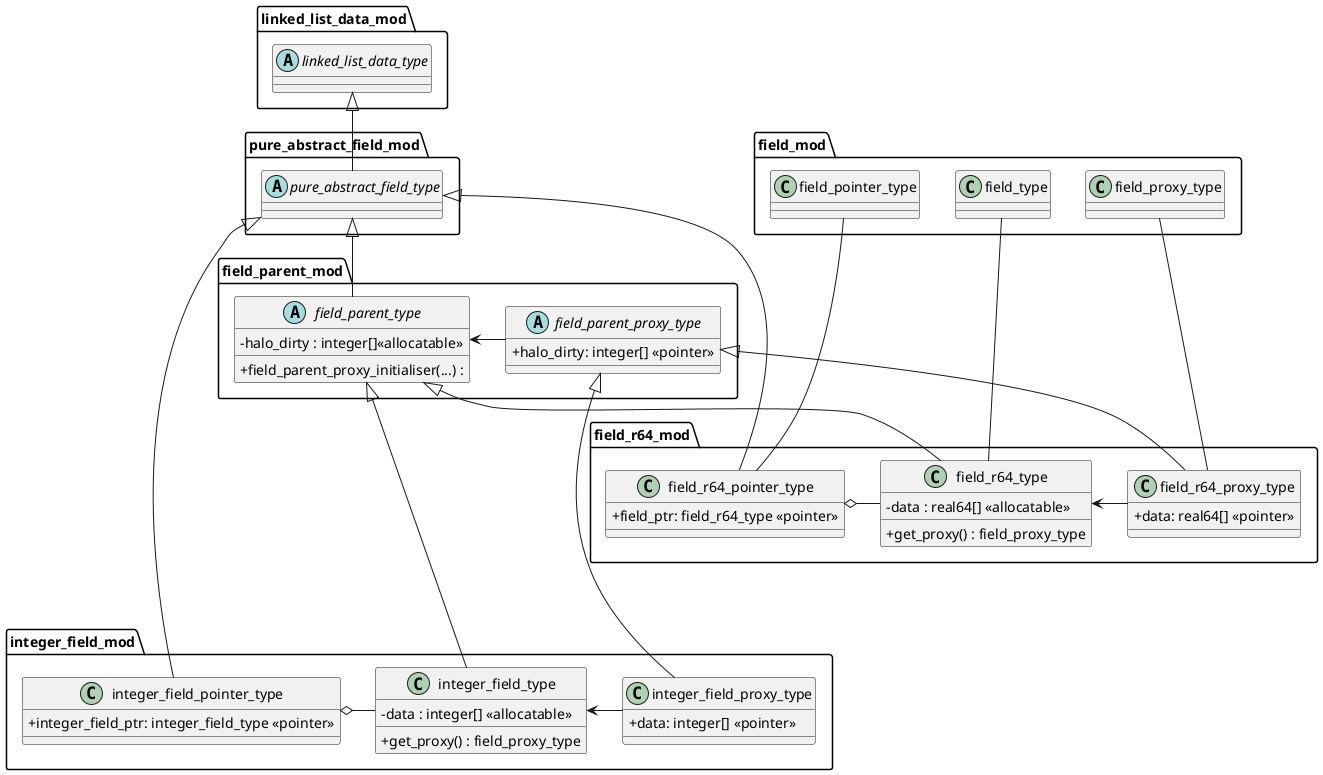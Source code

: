 @startuml

skinparam classAttributeIconSize 0

package "linked_list_data_mod" {
 abstract class linked_list_data_type {
 }
}

package "pure_abstract_field_mod" {
 abstract class pure_abstract_field_type {
 }

 pure_abstract_field_type -up-^ linked_list_data_type
}

package "field_parent_mod" {
 abstract class field_parent_type {
   -halo_dirty : integer[]<<allocatable>>

   +field_parent_proxy_initialiser(...) :
 }

 abstract class field_parent_proxy_type {
   +halo_dirty: integer[] <<pointer>>
 }

 field_parent_type -up-^ pure_abstract_field_type
 field_parent_proxy_type -left-> field_parent_type
}


package "field_r64_mod" {
 class field_r64_type {
   -data : real64[] <<allocatable>>

   +get_proxy() : field_proxy_type
 }

 class field_r64_proxy_type {
   +data: real64[] <<pointer>>
 }

 class field_r64_pointer_type {
   +field_ptr: field_r64_type <<pointer>>
 }

 field_r64_pointer_type -up-^ pure_abstract_field_type
 field_r64_type -up-^ field_parent_type
 field_r64_proxy_type -up-^ field_parent_proxy_type
 field_r64_proxy_type -left-> field_r64_type
 field_r64_type -left-o field_r64_pointer_type
}

package "integer_field_mod" {
 class integer_field_type {
   -data : integer[] <<allocatable>>

   +get_proxy() : field_proxy_type
 }

 class integer_field_proxy_type {
   +data: integer[] <<pointer>>
 }

 class integer_field_pointer_type {
   +integer_field_ptr: integer_field_type <<pointer>>
 }

 integer_field_pointer_type -up-^ pure_abstract_field_type
 integer_field_type -up-^ field_parent_type
 integer_field_proxy_type -up-^ field_parent_proxy_type
 integer_field_proxy_type -left-> integer_field_type
 integer_field_type -left-o integer_field_pointer_type
}

package "field_mod" {
 class field_type {
 }

 class field_proxy_type {
 }

 class field_pointer_type {
 }

 field_type --- field_r64_type
 field_proxy_type --- field_r64_proxy_type
 field_pointer_type --- field_r64_pointer_type
}

field_r64_type -[hidden]--> integer_field_type
field_r64_proxy_type -[hidden]--> integer_field_proxy_type
field_r64_pointer_type -[hidden]--> integer_field_pointer_type

@enduml
